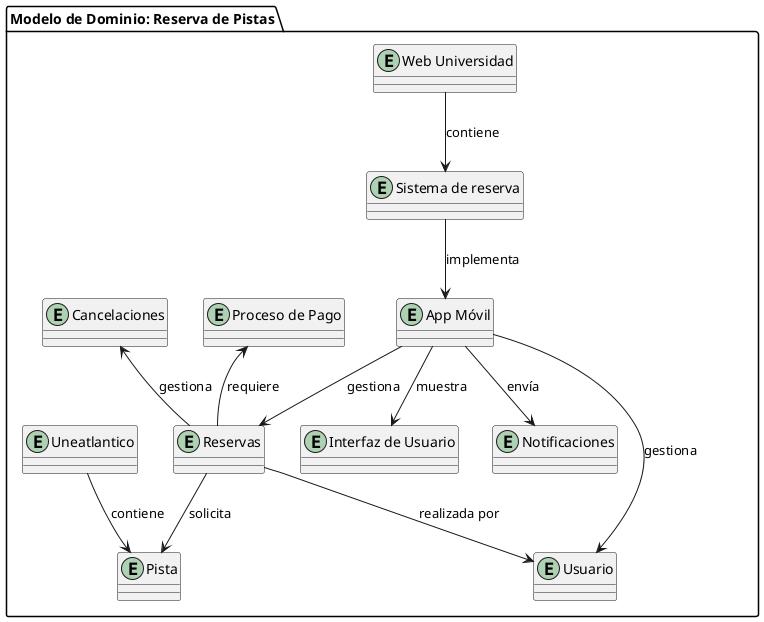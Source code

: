 
@startuml Sistema de gestion
package "Modelo de Dominio: Reserva de Pistas" {

entity "Pista" as Pista 
entity "Reservas" as Reservas
entity "Cancelaciones" as Cancels
entity "Usuario" as Usuario 
entity "Uneatlantico" as Universidad 
entity "App Móvil" as App 
entity "Web Universidad" as Web 
entity "Sistema de reserva" as SG 
entity "Interfaz de Usuario" as UI 
entity "Proceso de Pago" as Pago 
entity "Notificaciones" as Notif

Reservas --> Pista : "solicita"
Reservas --> Usuario : "realizada por"
Cancels <-- Reservas : "gestiona"
Universidad --> Pista : "contiene"
App --> UI : "muestra"
App --> Reservas : "gestiona"
App --> Notif : "envía"
App --> Usuario : "gestiona"
Pago <-- Reservas : "requiere"
Web --> SG : "contiene"
SG --> App : "implementa"

}

@enduml